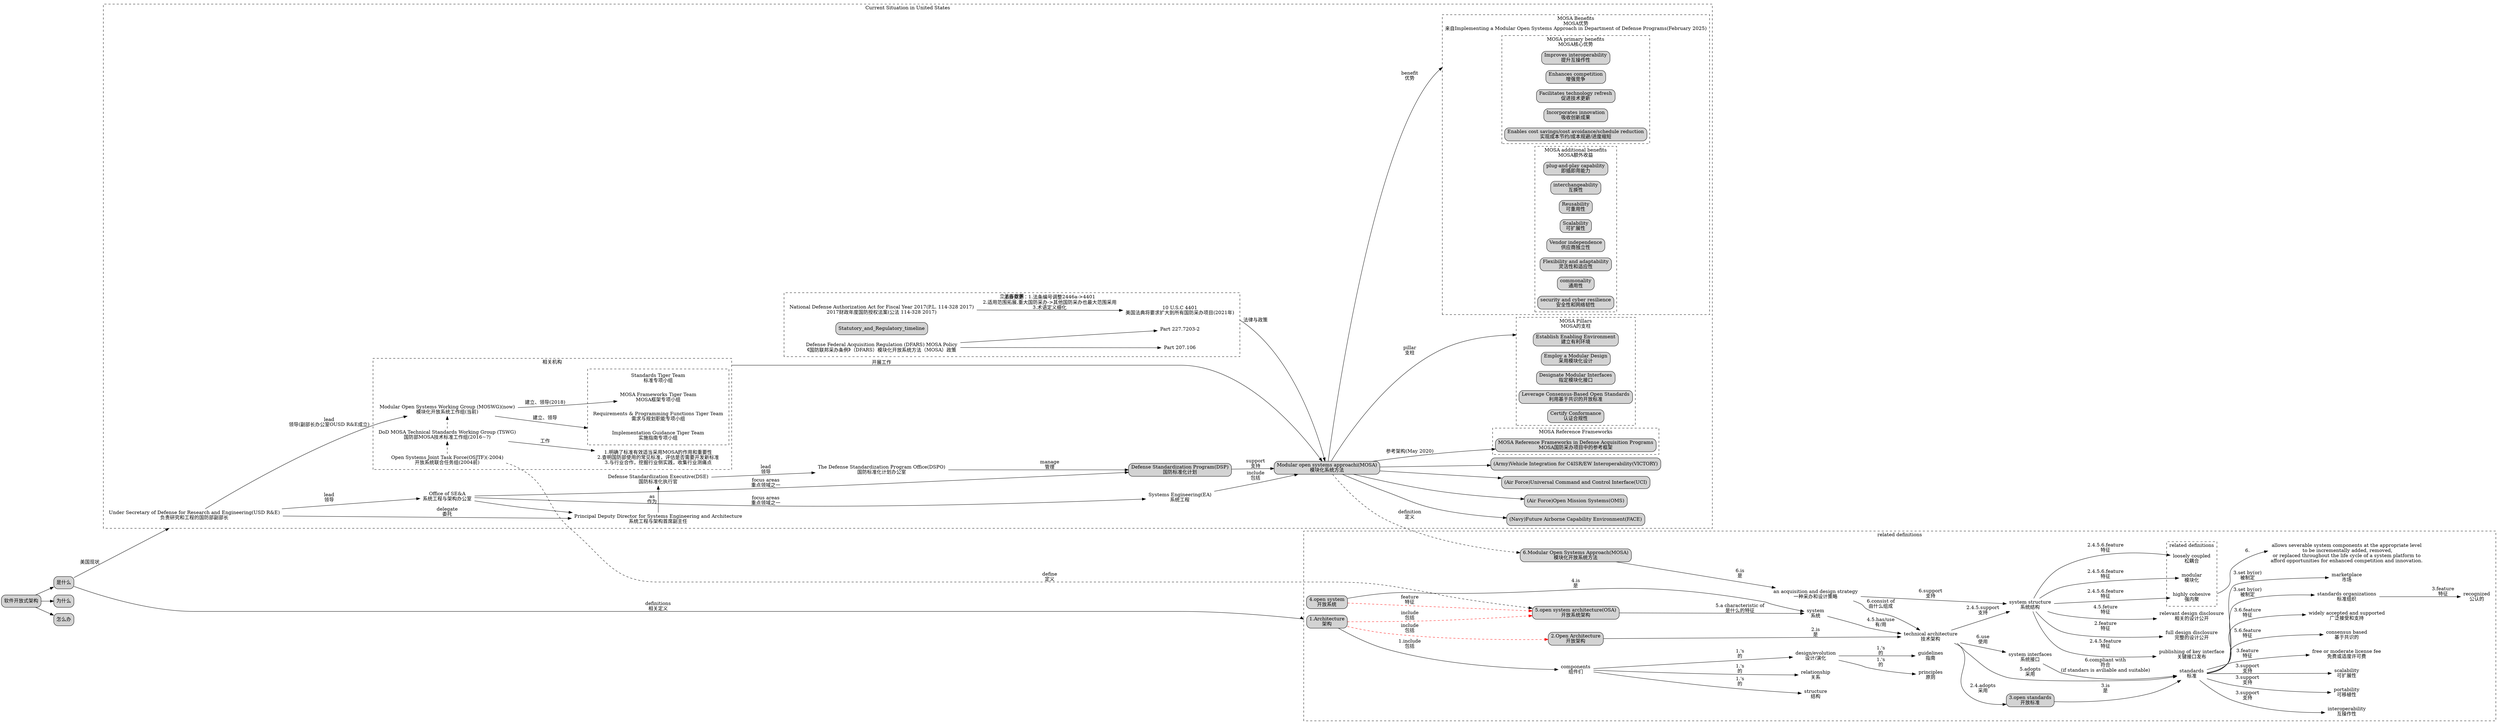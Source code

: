 digraph G {
  graph [rankdir=LR,compound=true];
  node [shape=box, style="rounded,filled"];
soft_open_arch[label="软件开放式架构"]
soft_open_arch_what[label="是什么"]
soft_open_arch_why[label="为什么"]
soft_open_arch_how[label="怎么办"]
{rank=same;soft_open_arch_what;soft_open_arch_why;soft_open_arch_how}
soft_open_arch->soft_open_arch_what
soft_open_arch->soft_open_arch_why
soft_open_arch->soft_open_arch_how
subgraph cluster_soft_open_arch_related_definitions{
	label="related definitions"
	style = dashed;
	arch[label = "1.Architecture\n架构"];
	openarch[label = "2.Open Architecture\n开放架构"];
openstandard[label = "3.open standards\n开放标准"];
opensystem[label = "4.open system\n开放系统"];
OpenSystemArch[label = "5.open system architecture(OSA)\n开放系统架构"];
MOSA[label = "6.Modular Open Systems Approach(MOSA)\n模块化开放系统方法"];
   arch-> openarch[label = "include\n包括",color=red,style=dashed];
   arch-> OpenSystemArch[label = "include\n包括",color=red,style=dashed];
   opensystem->OpenSystemArch[label = "feature\n特征",color=red,style=dashed];

components[label = "components\n组件们"color=white];
structure[label = "structure\n结构"color=white];
relationship[label = "relationship\n关系"color=white];
archdef4[label = "design/evolution\n设计/演化"color=white];
archdef5[label = "principles\n原则"color=white];
archdef6[label = "guidelines\n指南"color=white]
arch->components[label = "1.include\n包括"]
components->archdef4[label = "1.'s\n的"];
components->structure[label = "1.'s\n的"];
components->relationship[label = "1.'s\n的"];
archdef4->archdef5[label = "1.'s\n的"];
archdef4->archdef6[label = "1.'s\n的"];

tech_arch[label = "technical architecture\n技术架构"color=white];
system_structure[label = "system structure\n系统结构"color=white];
subgraph cluster_a{
style = dashed;
openarchdef4[label = "modular\n模块化"color=white];
openarchdef5[label = "loosely coupled\n松耦合"color=white];
openarchdef6[label = "highly cohesive\n强内聚"color=white];
}
openarchdef7[label = "publishing of key interface\n关键接口发布"color=white];
openarchdef8[label = "full design disclosure\n完整的设计公开"color=white];
openarch->tech_arch[label = "2.is\n是"];
tech_arch->openstandard[label="2.4.adopts\n采用"];
tech_arch->system_structure[label="2.4.5.support\n支持"];
system_structure->openarchdef4[label="2.4.5.6.feature\n特征"];
system_structure->openarchdef5[label="2.4.5.6.feature\n特征"];
system_structure->openarchdef6[label="2.4.5.6.feature\n特征"];
system_structure->openarchdef7[label="2.4.5.feature\n特征"];
system_structure->openarchdef8[label="2.feature\n特征"];

standards[label="standards\n标准",color=white];
openstandarddef2[label="widely accepted and supported\n广泛接受和支持",color=white];
openstandarddef3[label="standards organizations\n标准组织",color=white];
openstandarddef4[label="marketplace\n市场",color=white];
openstandarddef5[label="interoperability\n互操作性",color=white];
openstandarddef6[label="portability\n可移植性",color=white];
openstandarddef7[label="scalability\n可扩展性",color=white];
openstandarddef8[label="recognized\n公认的",color=white];
openstandarddef9[label="free or moderate license fee\n免费或适度许可费",color=white];
openstandard->standards[label="3.is\n是"]
standards->openstandarddef3[label="3.set by(or)\n被制定"]
openstandarddef3->openstandarddef8[label="3.feature\n特征"]
standards->openstandarddef4[label="3.set by(or)\n被制定"]
standards->openstandarddef2[label="3.6.feature\n特征"]
standards->openstandarddef5[label="3.support\n支持"]
standards->openstandarddef6[label="3.support\n支持"]
standards->openstandarddef7[label="3.support\n支持"]
standards->openstandarddef9[label="3.feature\n特征"]
consensus_based[label="consensus based\n基于共识的",color=white];
standards->consensus_based[label="5.6.feature\n特征"]

system[label = "system\n系统"color=white];
opensystemdef1[label = "relevant design disclosure\n相关的设计公开"color=white];
opensystem->system[label="4.is\n是"];
system->tech_arch[label="4.5.has/use\n有/用"];
system_structure->opensystemdef1[label="4.5.feture\n特征"];

OpenSystemArch->system[label="5.a characteristic of\n是什么的特征"]
tech_arch->standards[label="5.adopts\n采用"];

MOSAdef1[label="an acquisition and design strategy\n一种采办和设计策略",color = white];
system_interfaces[label="system interfaces\n系统接口",color = white];
MOSA->MOSAdef1[label="6.is\n是"];
MOSAdef1->tech_arch[label="6.consist of\n由什么组成"];
tech_arch->system_interfaces[label="6.use\n使用"];
system_interfaces->standards[label="6.compliant with\n符合\n(if standars is aviliable and suitable)"];
MOSAdef1->system_structure[label="6.support\n支持"];
MOSAdef2[label="allows severable system components at the appropriate level\n to be incrementally added, removed,\n or replaced throughout the life cycle of a system platform to \nafford opportunities for enhanced competition and innovation.",color=white];
openarchdef6-> MOSAdef2[ltail="cluster_a",label="6."];
}
soft_open_arch_what->arch[label="definitions\n相关定义",lhead="cluster_soft_open_arch_related_definitions"]
subgraph cluster_soft_open_arch_Current_Situation_Abroad{
	label="Current Situation in United States"
	style = dashed;
	USDRE[color=white,label="Under Secretary of Defense for Research and Engineering(USD R&E)\n负责研究和工程的国防部副部长"]
	Office_SEA[color=white,label="Office of SE&A\n系统工程与架构办公室"]
	Principal_Deputy_Director_for_Systems_Engineering_and_Architecture[color=white,label="Principal Deputy Director for Systems Engineering and Architecture\n系统工程与架构首席副主任"]
	DSP[label="Defense Standardization Program(DSP)\n国防标准化计划"]
	Defense_Standardization_Executive[color=white,label="Defense Standardization Executive(DSE)\n国防标准化执行官"]
	DSPO[color=white,label="The Defense Standardization Program Office(DSPO)\n国防标准化计划办公室"]
	{rank=same;Defense_Standardization_Executive;Principal_Deputy_Director_for_Systems_Engineering_and_Architecture;}
	USDRE->Office_SEA[label="lead\n领导"]
	Office_SEA->Principal_Deputy_Director_for_Systems_Engineering_and_Architecture

	USDRE->Principal_Deputy_Director_for_Systems_Engineering_and_Architecture[label="delegate\n委托"]

	Principal_Deputy_Director_for_Systems_Engineering_and_Architecture->Defense_Standardization_Executive[label="as\n作为"]
	Defense_Standardization_Executive->DSPO[label="lead\n领导"]
	DSPO->DSP[label="manage\n管理"]

	MOSA_[label="Modular open systems approachi(MOSA)\n模块化系统方法"]
	Systems_Engineering[color=white,label="Systems Engineering(EA)\n系统工程"]
	{rank=same;Systems_Engineering;DSP;}
	DSP->MOSA_[label="support\n支持"]
	Office_SEA->DSP[label="focus areas\n重点领域之一"]
	Office_SEA->Systems_Engineering[label="focus areas\n重点领域之一"]
	Systems_Engineering->MOSA_[label="include\n包括"]
	subgraph cluster_Statutory_and_Regulatory{
	label="立法与政策"
	style=dashed
	National_Defense_Authorization_Act_for_Fiscal_Year_2017[label="National Defense Authorization Act for Fiscal Year 2017(P.L. 114-328 2017)\n2017财政年度国防授权法案(公法 114-328 2017)",color=white]
	_10USC4401[label="10 U.S.C 4401\n美国法典将要求扩大到所有国防采办项目(2021年)",color=white];
	Statutory_and_Regulatory_timeline[image="./images/statutory_and_regulatory_timeline.png"]
	National_Defense_Authorization_Act_for_Fiscal_Year_2017->_10USC4401[label="主要变更：1.法条编号调整2446a->4401\n2.适用范围拓展,重大国防采办->其他国防采办也最大范围采用\n3.术语定义细化"]
	DFARS[label="Defense Federal Acquisition Regulation (DFARS) MOSA Policy\n《国防联邦采办条例》（DFARS）模块化开放系统方法（MOSA）政策",color=white]
	DFARS1[label="Part 207.106",color=white]
	DFARS2[label="Part 227.7203-2",color=white]
	DFARS->DFARS1
	DFARS->DFARS2
}
	_10USC4401->MOSA_[label="法律与政策",ltail="cluster_Statutory_and_Regulatory"]
	subgraph cluster_MOSAWGs{
	label="相关机构"
	style=dashed
	MOSWG[color=white,label="Modular Open Systems Working Group (MOSWG)(now)\n模块化开放系统工作组(当前)"]
	OSJTF[color=white,label="Open Systems Joint Task Force(OSJTF)(-2004)\n开放系统联合任务组(2004前)"]
	TSWG[color=white,label="DoD MOSA Technical Standards Working Group (TSWG)\n国防部MOSA技术标准工作组(2016~?)"]
	{rank=same;MOSWG;OSJTF;TSWG}
subgraph cluster_tiger_team{
	label=""
	style = dashed;
	Tiger1[color=white,label="Standards Tiger Team\n标准专项小组"]
	Tiger2[color=white,label="Implementation Guidance Tiger Team\n实施指南专项小组"]
	Tiger3[color=white,label="Requirements & Programming Functions Tiger Team\n需求与规划职能专项小组"]
	Tiger4[color=white,label="MOSA Frameworks Tiger Team\nMOSA框架专项小组"]
}
	MOSWG->Tiger2[label="建立、领导",lhead="cluster_tiger_team"];
	MOSWG->Tiger4[label="建立、领导(2018)"];
	OSJTF->TSWG[style=dashed]
	TSWG->MOSWG[style=dashed]
	TSWG_role[color=white,label="1.明确了标准有效适当采用MOSA的作用和重要性\n2.查明国防部使用的常见标准，评估是否需要开发新标准\n3.与行业合作，挖掘行业侧实践，收集行业测痛点"]
	TSWG->TSWG_role[label="工作"]
	
}

	USDRE->MOSWG[label="lead\n领导(副部长办公室OUSD R&E成立)"]
	MOSWG->MOSA_[label="开展工作",ltail="cluster_MOSAWGs"];
	
	FACE[label="(Navy)Future Airborne Capability Environment(FACE)"]
	OMS[label="(Air Force)Open Mission Systems(OMS)"]
	UCI[label="(Air Force)Universal Command and Control Interface(UCI)"]
	VICTORY[label="(Army)Vehicle Integration for C4ISR/EW Interoperability(VICTORY)"]
	MOSA_->FACE
	MOSA_->OMS
	MOSA_->UCI
	MOSA_->VICTORY

subgraph cluster_MOSA_ref_framework{
	label="MOSA Reference Frameworks"
	style = dashed;
	MOSA_Ref_framework[label="MOSA Reference Frameworks in Defense Acquisition Programs\nMOSA国防采办项目中的参考框架"]
}
	MOSA_->MOSA_Ref_framework[label="参考架构(May 2020)"]
subgraph cluster_MOSA_pillars{
	label="MOSA Pillars\nMOSA的支柱"
	style = dashed;
	MOSA_Pillar1[label="Establish Enabling Environment\n建立有利环境"]
	MOSA_Pillar5[label="Employ a Modular Design\n采用模块化设计"]
	MOSA_Pillar2[label="Designate Modular Interfaces\n指定模块化接口"]
	MOSA_Pillar3[label="Leverage Consensus-Based Open Standards\n利用基于共识的开放标准"]
	MOSA_Pillar4[label="Certify Conformance\n认证合规性"]
}
	MOSA_->MOSA_Pillar1[label="pillar\n支柱",lhead="cluster_MOSA_pillars"]
	MOSA_->MOSA[label="definition\n定义",style=dashed]
subgraph cluster_MOSA_benefits{
	label="MOSA Benefits\nMOSA优势\n来自Implementing a Modular Open Systems Approach in Department of Defense Programs(February 2025)"
	style = dashed;
	
	subgraph cluster_MOSA_primary_benefits{
	label="MOSA primary benefits\nMOSA核心优势"
	style = dashed;
	MOSA_Benefit1[label="Improves interoperability\n提升互操作性"]
	MOSA_Benefit2[label="Enhances competition\n增强竞争"]
	MOSA_Benefit3[label="Facilitates technology refresh\n促进技术更新"]
	MOSA_Benefit4[label="Incorporates innovation\n吸收创新成果"]
	MOSA_Benefit5[label="Enables cost savings/cost avoidance/schedule reduction\n实现成本节约/成本规避/进度缩短"]
	}
	subgraph cluster_MOSA_additional_benefits{
	label="MOSA additional benefits\nMOSA额外收益"
	style = dashed;
	MOSA_Benefit6[label="plug-and-play capability\n即插即用能力"]
	MOSA_Benefit7[label="interchangeability\n互换性"]
	MOSA_Benefit8[label="Reusability\n可重用性"]
	MOSA_Benefit9[label="Scalability\n可扩展性"]
	MOSA_Benefit10[label="Vendor independence\n供应商独立性"]
	MOSA_Benefit11[label="Flexibility and adaptability\n灵活性和适应性"]
	MOSA_Benefit12[label="commonality\n通用性"]
	MOSA_Benefit13[label="security and cyber resilience\n安全性和网络韧性"]
	}
}
MOSA_ -> MOSA_Benefit1[label="benefit\n优势",lhead="cluster_MOSA_benefits"]
	
}
soft_open_arch_what->USDRE[label="美国现状",lhead="cluster_soft_open_arch_Current_Situation_Abroad"]
OSJTF->OpenSystemArch[label="define\n定义",style=dashed]
}
